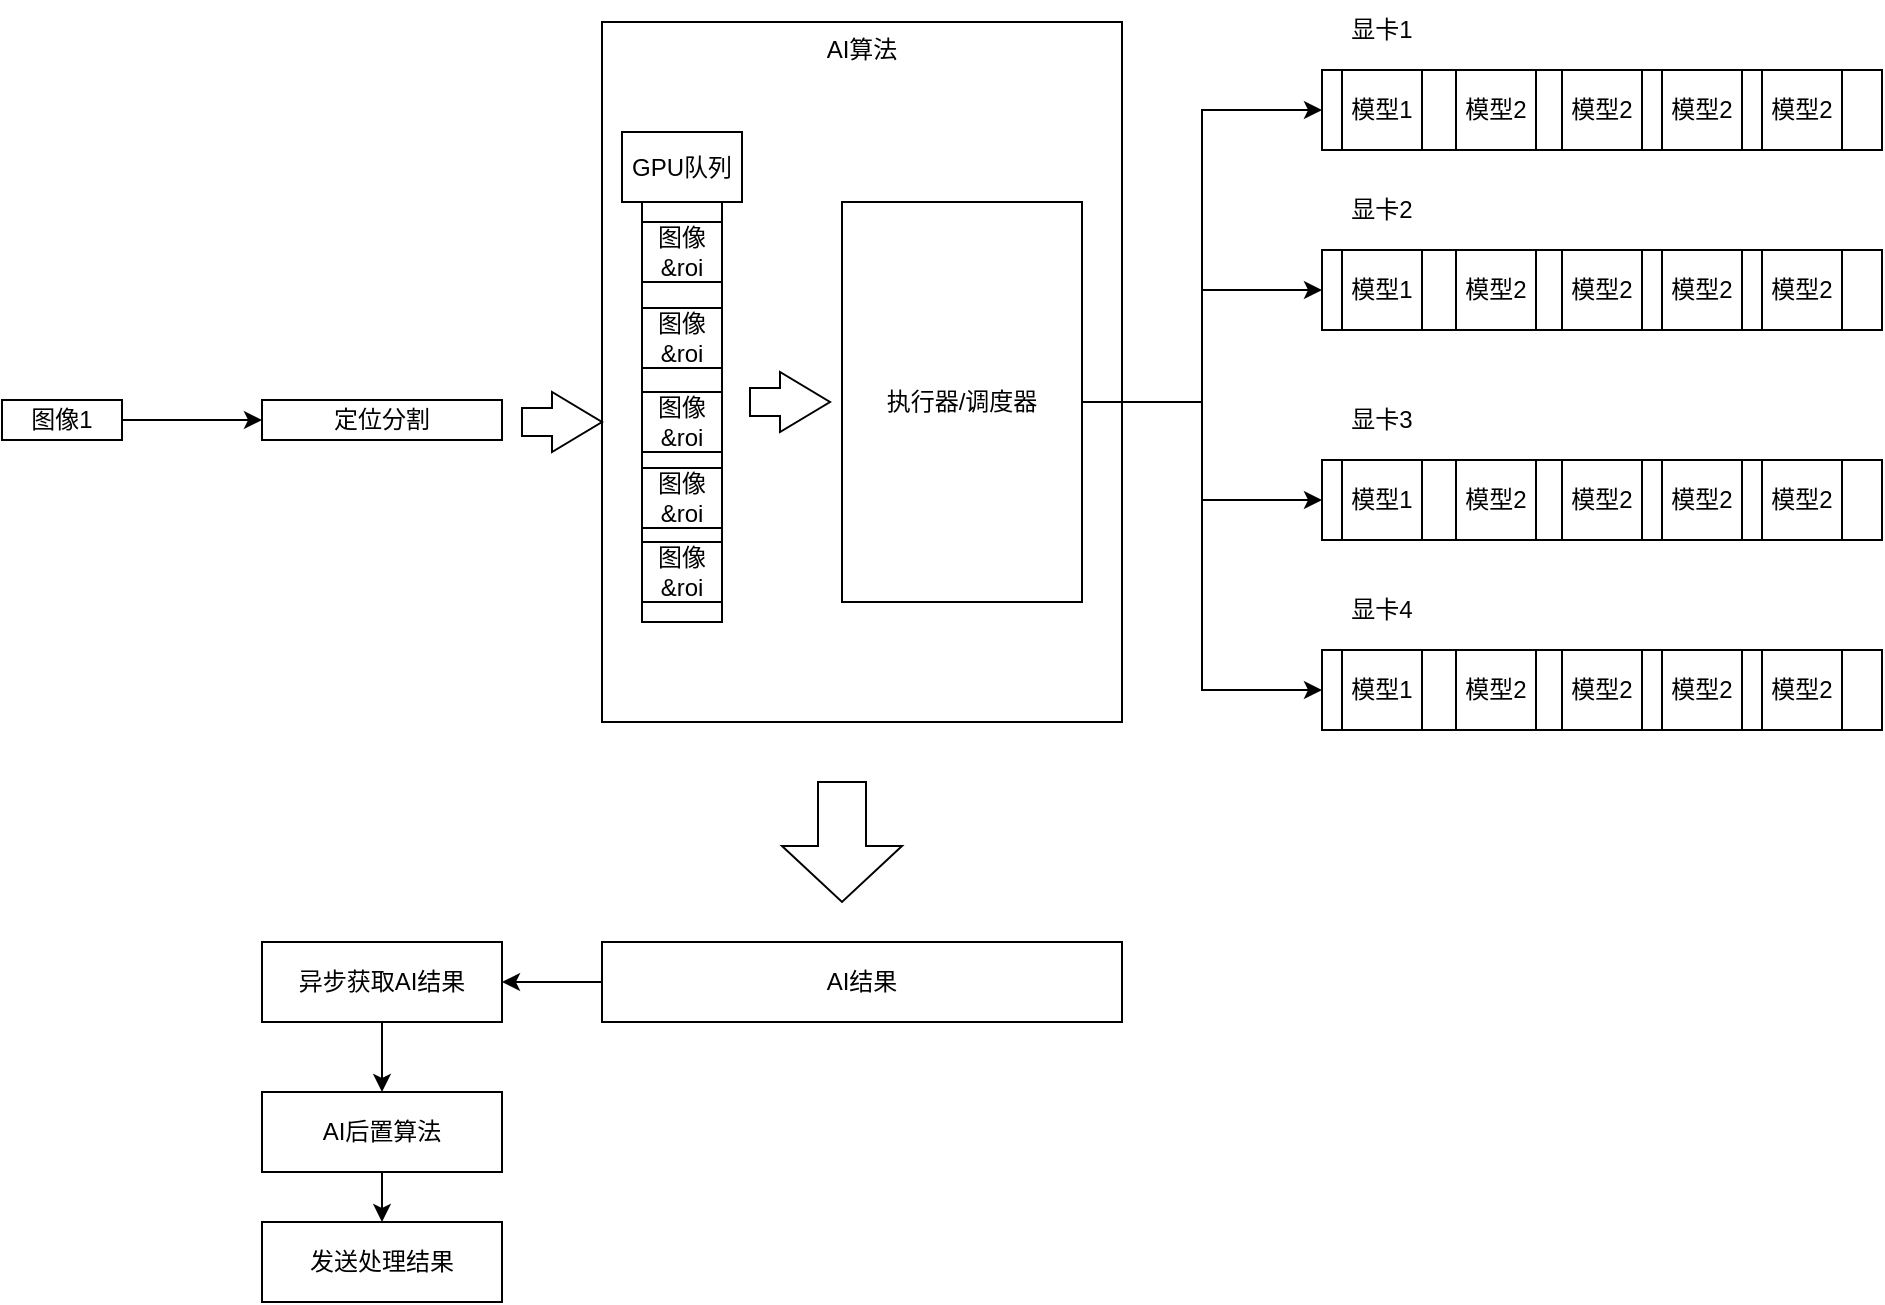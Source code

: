 <mxfile version="21.1.1" type="github">
  <diagram name="第 1 页" id="UZ4egAG0o7tEr1WiE8b2">
    <mxGraphModel dx="1377" dy="796" grid="1" gridSize="10" guides="1" tooltips="1" connect="1" arrows="1" fold="1" page="1" pageScale="1" pageWidth="827" pageHeight="1169" math="0" shadow="0">
      <root>
        <mxCell id="0" />
        <mxCell id="1" parent="0" />
        <mxCell id="Z1307xzisx2XiNyjA5QF-12" value="AI算法" style="rounded=0;whiteSpace=wrap;html=1;verticalAlign=top;" vertex="1" parent="1">
          <mxGeometry x="370" y="50" width="260" height="350" as="geometry" />
        </mxCell>
        <mxCell id="Z1307xzisx2XiNyjA5QF-25" style="edgeStyle=orthogonalEdgeStyle;rounded=0;orthogonalLoop=1;jettySize=auto;html=1;exitX=1;exitY=0.5;exitDx=0;exitDy=0;entryX=0;entryY=0.5;entryDx=0;entryDy=0;" edge="1" parent="1" source="Z1307xzisx2XiNyjA5QF-1" target="Z1307xzisx2XiNyjA5QF-6">
          <mxGeometry relative="1" as="geometry" />
        </mxCell>
        <mxCell id="Z1307xzisx2XiNyjA5QF-1" value="图像1" style="rounded=0;whiteSpace=wrap;html=1;" vertex="1" parent="1">
          <mxGeometry x="70" y="239" width="60" height="20" as="geometry" />
        </mxCell>
        <mxCell id="Z1307xzisx2XiNyjA5QF-6" value="定位分割" style="rounded=0;whiteSpace=wrap;html=1;" vertex="1" parent="1">
          <mxGeometry x="200" y="239" width="120" height="20" as="geometry" />
        </mxCell>
        <mxCell id="Z1307xzisx2XiNyjA5QF-13" value="" style="rounded=0;whiteSpace=wrap;html=1;" vertex="1" parent="1">
          <mxGeometry x="390" y="140" width="40" height="210" as="geometry" />
        </mxCell>
        <mxCell id="Z1307xzisx2XiNyjA5QF-49" style="edgeStyle=orthogonalEdgeStyle;rounded=0;orthogonalLoop=1;jettySize=auto;html=1;exitX=1;exitY=0.5;exitDx=0;exitDy=0;entryX=0;entryY=0.5;entryDx=0;entryDy=0;" edge="1" parent="1" source="Z1307xzisx2XiNyjA5QF-14" target="Z1307xzisx2XiNyjA5QF-15">
          <mxGeometry relative="1" as="geometry" />
        </mxCell>
        <mxCell id="Z1307xzisx2XiNyjA5QF-71" style="edgeStyle=orthogonalEdgeStyle;rounded=0;orthogonalLoop=1;jettySize=auto;html=1;exitX=1;exitY=0.5;exitDx=0;exitDy=0;entryX=0;entryY=0.5;entryDx=0;entryDy=0;" edge="1" parent="1" source="Z1307xzisx2XiNyjA5QF-14" target="Z1307xzisx2XiNyjA5QF-57">
          <mxGeometry relative="1" as="geometry" />
        </mxCell>
        <mxCell id="Z1307xzisx2XiNyjA5QF-72" style="edgeStyle=orthogonalEdgeStyle;rounded=0;orthogonalLoop=1;jettySize=auto;html=1;exitX=1;exitY=0.5;exitDx=0;exitDy=0;" edge="1" parent="1" source="Z1307xzisx2XiNyjA5QF-14" target="Z1307xzisx2XiNyjA5QF-50">
          <mxGeometry relative="1" as="geometry" />
        </mxCell>
        <mxCell id="Z1307xzisx2XiNyjA5QF-73" style="edgeStyle=orthogonalEdgeStyle;rounded=0;orthogonalLoop=1;jettySize=auto;html=1;exitX=1;exitY=0.5;exitDx=0;exitDy=0;entryX=0;entryY=0.5;entryDx=0;entryDy=0;" edge="1" parent="1" source="Z1307xzisx2XiNyjA5QF-14" target="Z1307xzisx2XiNyjA5QF-64">
          <mxGeometry relative="1" as="geometry" />
        </mxCell>
        <mxCell id="Z1307xzisx2XiNyjA5QF-14" value="执行器/调度器" style="rounded=0;whiteSpace=wrap;html=1;" vertex="1" parent="1">
          <mxGeometry x="490" y="140" width="120" height="200" as="geometry" />
        </mxCell>
        <mxCell id="Z1307xzisx2XiNyjA5QF-15" value="" style="rounded=0;whiteSpace=wrap;html=1;" vertex="1" parent="1">
          <mxGeometry x="730" y="74" width="280" height="40" as="geometry" />
        </mxCell>
        <mxCell id="Z1307xzisx2XiNyjA5QF-20" value="图像&amp;amp;roi" style="rounded=0;whiteSpace=wrap;html=1;" vertex="1" parent="1">
          <mxGeometry x="390" y="150" width="40" height="30" as="geometry" />
        </mxCell>
        <mxCell id="Z1307xzisx2XiNyjA5QF-21" value="图像&amp;amp;roi" style="rounded=0;whiteSpace=wrap;html=1;" vertex="1" parent="1">
          <mxGeometry x="390" y="193" width="40" height="30" as="geometry" />
        </mxCell>
        <mxCell id="Z1307xzisx2XiNyjA5QF-22" value="图像&amp;amp;roi" style="rounded=0;whiteSpace=wrap;html=1;" vertex="1" parent="1">
          <mxGeometry x="390" y="235" width="40" height="30" as="geometry" />
        </mxCell>
        <mxCell id="Z1307xzisx2XiNyjA5QF-23" value="图像&amp;amp;roi" style="rounded=0;whiteSpace=wrap;html=1;" vertex="1" parent="1">
          <mxGeometry x="390" y="273" width="40" height="30" as="geometry" />
        </mxCell>
        <mxCell id="Z1307xzisx2XiNyjA5QF-24" value="图像&amp;amp;roi" style="rounded=0;whiteSpace=wrap;html=1;" vertex="1" parent="1">
          <mxGeometry x="390" y="310" width="40" height="30" as="geometry" />
        </mxCell>
        <mxCell id="Z1307xzisx2XiNyjA5QF-35" value="" style="html=1;shadow=0;dashed=0;align=center;verticalAlign=middle;shape=mxgraph.arrows2.arrow;dy=0.53;dx=25;notch=0;" vertex="1" parent="1">
          <mxGeometry x="330" y="235" width="40" height="30" as="geometry" />
        </mxCell>
        <mxCell id="Z1307xzisx2XiNyjA5QF-37" value="GPU队列" style="rounded=0;whiteSpace=wrap;html=1;" vertex="1" parent="1">
          <mxGeometry x="380" y="105" width="60" height="35" as="geometry" />
        </mxCell>
        <mxCell id="Z1307xzisx2XiNyjA5QF-40" value="" style="html=1;shadow=0;dashed=0;align=center;verticalAlign=middle;shape=mxgraph.arrows2.arrow;dy=0.53;dx=25;notch=0;" vertex="1" parent="1">
          <mxGeometry x="444" y="225" width="40" height="30" as="geometry" />
        </mxCell>
        <mxCell id="Z1307xzisx2XiNyjA5QF-43" value="模型1" style="rounded=0;whiteSpace=wrap;html=1;" vertex="1" parent="1">
          <mxGeometry x="740" y="74" width="40" height="40" as="geometry" />
        </mxCell>
        <mxCell id="Z1307xzisx2XiNyjA5QF-44" value="模型2" style="rounded=0;whiteSpace=wrap;html=1;" vertex="1" parent="1">
          <mxGeometry x="797" y="74" width="40" height="40" as="geometry" />
        </mxCell>
        <mxCell id="Z1307xzisx2XiNyjA5QF-45" value="模型2" style="rounded=0;whiteSpace=wrap;html=1;" vertex="1" parent="1">
          <mxGeometry x="850" y="74" width="40" height="40" as="geometry" />
        </mxCell>
        <mxCell id="Z1307xzisx2XiNyjA5QF-46" value="模型2" style="rounded=0;whiteSpace=wrap;html=1;" vertex="1" parent="1">
          <mxGeometry x="900" y="74" width="40" height="40" as="geometry" />
        </mxCell>
        <mxCell id="Z1307xzisx2XiNyjA5QF-47" value="模型2" style="rounded=0;whiteSpace=wrap;html=1;" vertex="1" parent="1">
          <mxGeometry x="950" y="74" width="40" height="40" as="geometry" />
        </mxCell>
        <mxCell id="Z1307xzisx2XiNyjA5QF-48" value="显卡1" style="text;html=1;strokeColor=none;fillColor=none;align=center;verticalAlign=middle;whiteSpace=wrap;rounded=0;" vertex="1" parent="1">
          <mxGeometry x="730" y="39" width="60" height="30" as="geometry" />
        </mxCell>
        <mxCell id="Z1307xzisx2XiNyjA5QF-50" value="" style="rounded=0;whiteSpace=wrap;html=1;" vertex="1" parent="1">
          <mxGeometry x="730" y="164" width="280" height="40" as="geometry" />
        </mxCell>
        <mxCell id="Z1307xzisx2XiNyjA5QF-51" value="模型1" style="rounded=0;whiteSpace=wrap;html=1;" vertex="1" parent="1">
          <mxGeometry x="740" y="164" width="40" height="40" as="geometry" />
        </mxCell>
        <mxCell id="Z1307xzisx2XiNyjA5QF-52" value="模型2" style="rounded=0;whiteSpace=wrap;html=1;" vertex="1" parent="1">
          <mxGeometry x="797" y="164" width="40" height="40" as="geometry" />
        </mxCell>
        <mxCell id="Z1307xzisx2XiNyjA5QF-53" value="模型2" style="rounded=0;whiteSpace=wrap;html=1;" vertex="1" parent="1">
          <mxGeometry x="850" y="164" width="40" height="40" as="geometry" />
        </mxCell>
        <mxCell id="Z1307xzisx2XiNyjA5QF-54" value="模型2" style="rounded=0;whiteSpace=wrap;html=1;" vertex="1" parent="1">
          <mxGeometry x="900" y="164" width="40" height="40" as="geometry" />
        </mxCell>
        <mxCell id="Z1307xzisx2XiNyjA5QF-55" value="模型2" style="rounded=0;whiteSpace=wrap;html=1;" vertex="1" parent="1">
          <mxGeometry x="950" y="164" width="40" height="40" as="geometry" />
        </mxCell>
        <mxCell id="Z1307xzisx2XiNyjA5QF-56" value="显卡2" style="text;html=1;strokeColor=none;fillColor=none;align=center;verticalAlign=middle;whiteSpace=wrap;rounded=0;" vertex="1" parent="1">
          <mxGeometry x="730" y="129" width="60" height="30" as="geometry" />
        </mxCell>
        <mxCell id="Z1307xzisx2XiNyjA5QF-57" value="" style="rounded=0;whiteSpace=wrap;html=1;" vertex="1" parent="1">
          <mxGeometry x="730" y="269" width="280" height="40" as="geometry" />
        </mxCell>
        <mxCell id="Z1307xzisx2XiNyjA5QF-58" value="模型1" style="rounded=0;whiteSpace=wrap;html=1;" vertex="1" parent="1">
          <mxGeometry x="740" y="269" width="40" height="40" as="geometry" />
        </mxCell>
        <mxCell id="Z1307xzisx2XiNyjA5QF-59" value="模型2" style="rounded=0;whiteSpace=wrap;html=1;" vertex="1" parent="1">
          <mxGeometry x="797" y="269" width="40" height="40" as="geometry" />
        </mxCell>
        <mxCell id="Z1307xzisx2XiNyjA5QF-60" value="模型2" style="rounded=0;whiteSpace=wrap;html=1;" vertex="1" parent="1">
          <mxGeometry x="850" y="269" width="40" height="40" as="geometry" />
        </mxCell>
        <mxCell id="Z1307xzisx2XiNyjA5QF-61" value="模型2" style="rounded=0;whiteSpace=wrap;html=1;" vertex="1" parent="1">
          <mxGeometry x="900" y="269" width="40" height="40" as="geometry" />
        </mxCell>
        <mxCell id="Z1307xzisx2XiNyjA5QF-62" value="模型2" style="rounded=0;whiteSpace=wrap;html=1;" vertex="1" parent="1">
          <mxGeometry x="950" y="269" width="40" height="40" as="geometry" />
        </mxCell>
        <mxCell id="Z1307xzisx2XiNyjA5QF-63" value="显卡3" style="text;html=1;strokeColor=none;fillColor=none;align=center;verticalAlign=middle;whiteSpace=wrap;rounded=0;" vertex="1" parent="1">
          <mxGeometry x="730" y="234" width="60" height="30" as="geometry" />
        </mxCell>
        <mxCell id="Z1307xzisx2XiNyjA5QF-64" value="" style="rounded=0;whiteSpace=wrap;html=1;" vertex="1" parent="1">
          <mxGeometry x="730" y="364" width="280" height="40" as="geometry" />
        </mxCell>
        <mxCell id="Z1307xzisx2XiNyjA5QF-65" value="模型1" style="rounded=0;whiteSpace=wrap;html=1;" vertex="1" parent="1">
          <mxGeometry x="740" y="364" width="40" height="40" as="geometry" />
        </mxCell>
        <mxCell id="Z1307xzisx2XiNyjA5QF-66" value="模型2" style="rounded=0;whiteSpace=wrap;html=1;" vertex="1" parent="1">
          <mxGeometry x="797" y="364" width="40" height="40" as="geometry" />
        </mxCell>
        <mxCell id="Z1307xzisx2XiNyjA5QF-67" value="模型2" style="rounded=0;whiteSpace=wrap;html=1;" vertex="1" parent="1">
          <mxGeometry x="850" y="364" width="40" height="40" as="geometry" />
        </mxCell>
        <mxCell id="Z1307xzisx2XiNyjA5QF-68" value="模型2" style="rounded=0;whiteSpace=wrap;html=1;" vertex="1" parent="1">
          <mxGeometry x="900" y="364" width="40" height="40" as="geometry" />
        </mxCell>
        <mxCell id="Z1307xzisx2XiNyjA5QF-69" value="模型2" style="rounded=0;whiteSpace=wrap;html=1;" vertex="1" parent="1">
          <mxGeometry x="950" y="364" width="40" height="40" as="geometry" />
        </mxCell>
        <mxCell id="Z1307xzisx2XiNyjA5QF-70" value="显卡4" style="text;html=1;strokeColor=none;fillColor=none;align=center;verticalAlign=middle;whiteSpace=wrap;rounded=0;" vertex="1" parent="1">
          <mxGeometry x="730" y="329" width="60" height="30" as="geometry" />
        </mxCell>
        <mxCell id="Z1307xzisx2XiNyjA5QF-83" style="edgeStyle=orthogonalEdgeStyle;rounded=0;orthogonalLoop=1;jettySize=auto;html=1;exitX=0;exitY=0.5;exitDx=0;exitDy=0;entryX=1;entryY=0.5;entryDx=0;entryDy=0;" edge="1" parent="1" source="Z1307xzisx2XiNyjA5QF-74" target="Z1307xzisx2XiNyjA5QF-77">
          <mxGeometry relative="1" as="geometry" />
        </mxCell>
        <mxCell id="Z1307xzisx2XiNyjA5QF-74" value="AI结果" style="rounded=0;whiteSpace=wrap;html=1;" vertex="1" parent="1">
          <mxGeometry x="370" y="510" width="260" height="40" as="geometry" />
        </mxCell>
        <mxCell id="Z1307xzisx2XiNyjA5QF-75" value="" style="html=1;shadow=0;dashed=0;align=center;verticalAlign=middle;shape=mxgraph.arrows2.arrow;dy=0.6;dx=28;direction=south;notch=0;" vertex="1" parent="1">
          <mxGeometry x="460" y="430" width="60" height="60" as="geometry" />
        </mxCell>
        <mxCell id="Z1307xzisx2XiNyjA5QF-81" style="edgeStyle=orthogonalEdgeStyle;rounded=0;orthogonalLoop=1;jettySize=auto;html=1;exitX=0.5;exitY=1;exitDx=0;exitDy=0;" edge="1" parent="1" source="Z1307xzisx2XiNyjA5QF-77" target="Z1307xzisx2XiNyjA5QF-79">
          <mxGeometry relative="1" as="geometry" />
        </mxCell>
        <mxCell id="Z1307xzisx2XiNyjA5QF-77" value="异步获取AI结果" style="rounded=0;whiteSpace=wrap;html=1;" vertex="1" parent="1">
          <mxGeometry x="200" y="510" width="120" height="40" as="geometry" />
        </mxCell>
        <mxCell id="Z1307xzisx2XiNyjA5QF-82" style="edgeStyle=orthogonalEdgeStyle;rounded=0;orthogonalLoop=1;jettySize=auto;html=1;exitX=0.5;exitY=1;exitDx=0;exitDy=0;entryX=0.5;entryY=0;entryDx=0;entryDy=0;" edge="1" parent="1" source="Z1307xzisx2XiNyjA5QF-79" target="Z1307xzisx2XiNyjA5QF-80">
          <mxGeometry relative="1" as="geometry" />
        </mxCell>
        <mxCell id="Z1307xzisx2XiNyjA5QF-79" value="AI后置算法" style="rounded=0;whiteSpace=wrap;html=1;" vertex="1" parent="1">
          <mxGeometry x="200" y="585" width="120" height="40" as="geometry" />
        </mxCell>
        <mxCell id="Z1307xzisx2XiNyjA5QF-80" value="发送处理结果" style="rounded=0;whiteSpace=wrap;html=1;" vertex="1" parent="1">
          <mxGeometry x="200" y="650" width="120" height="40" as="geometry" />
        </mxCell>
      </root>
    </mxGraphModel>
  </diagram>
</mxfile>
